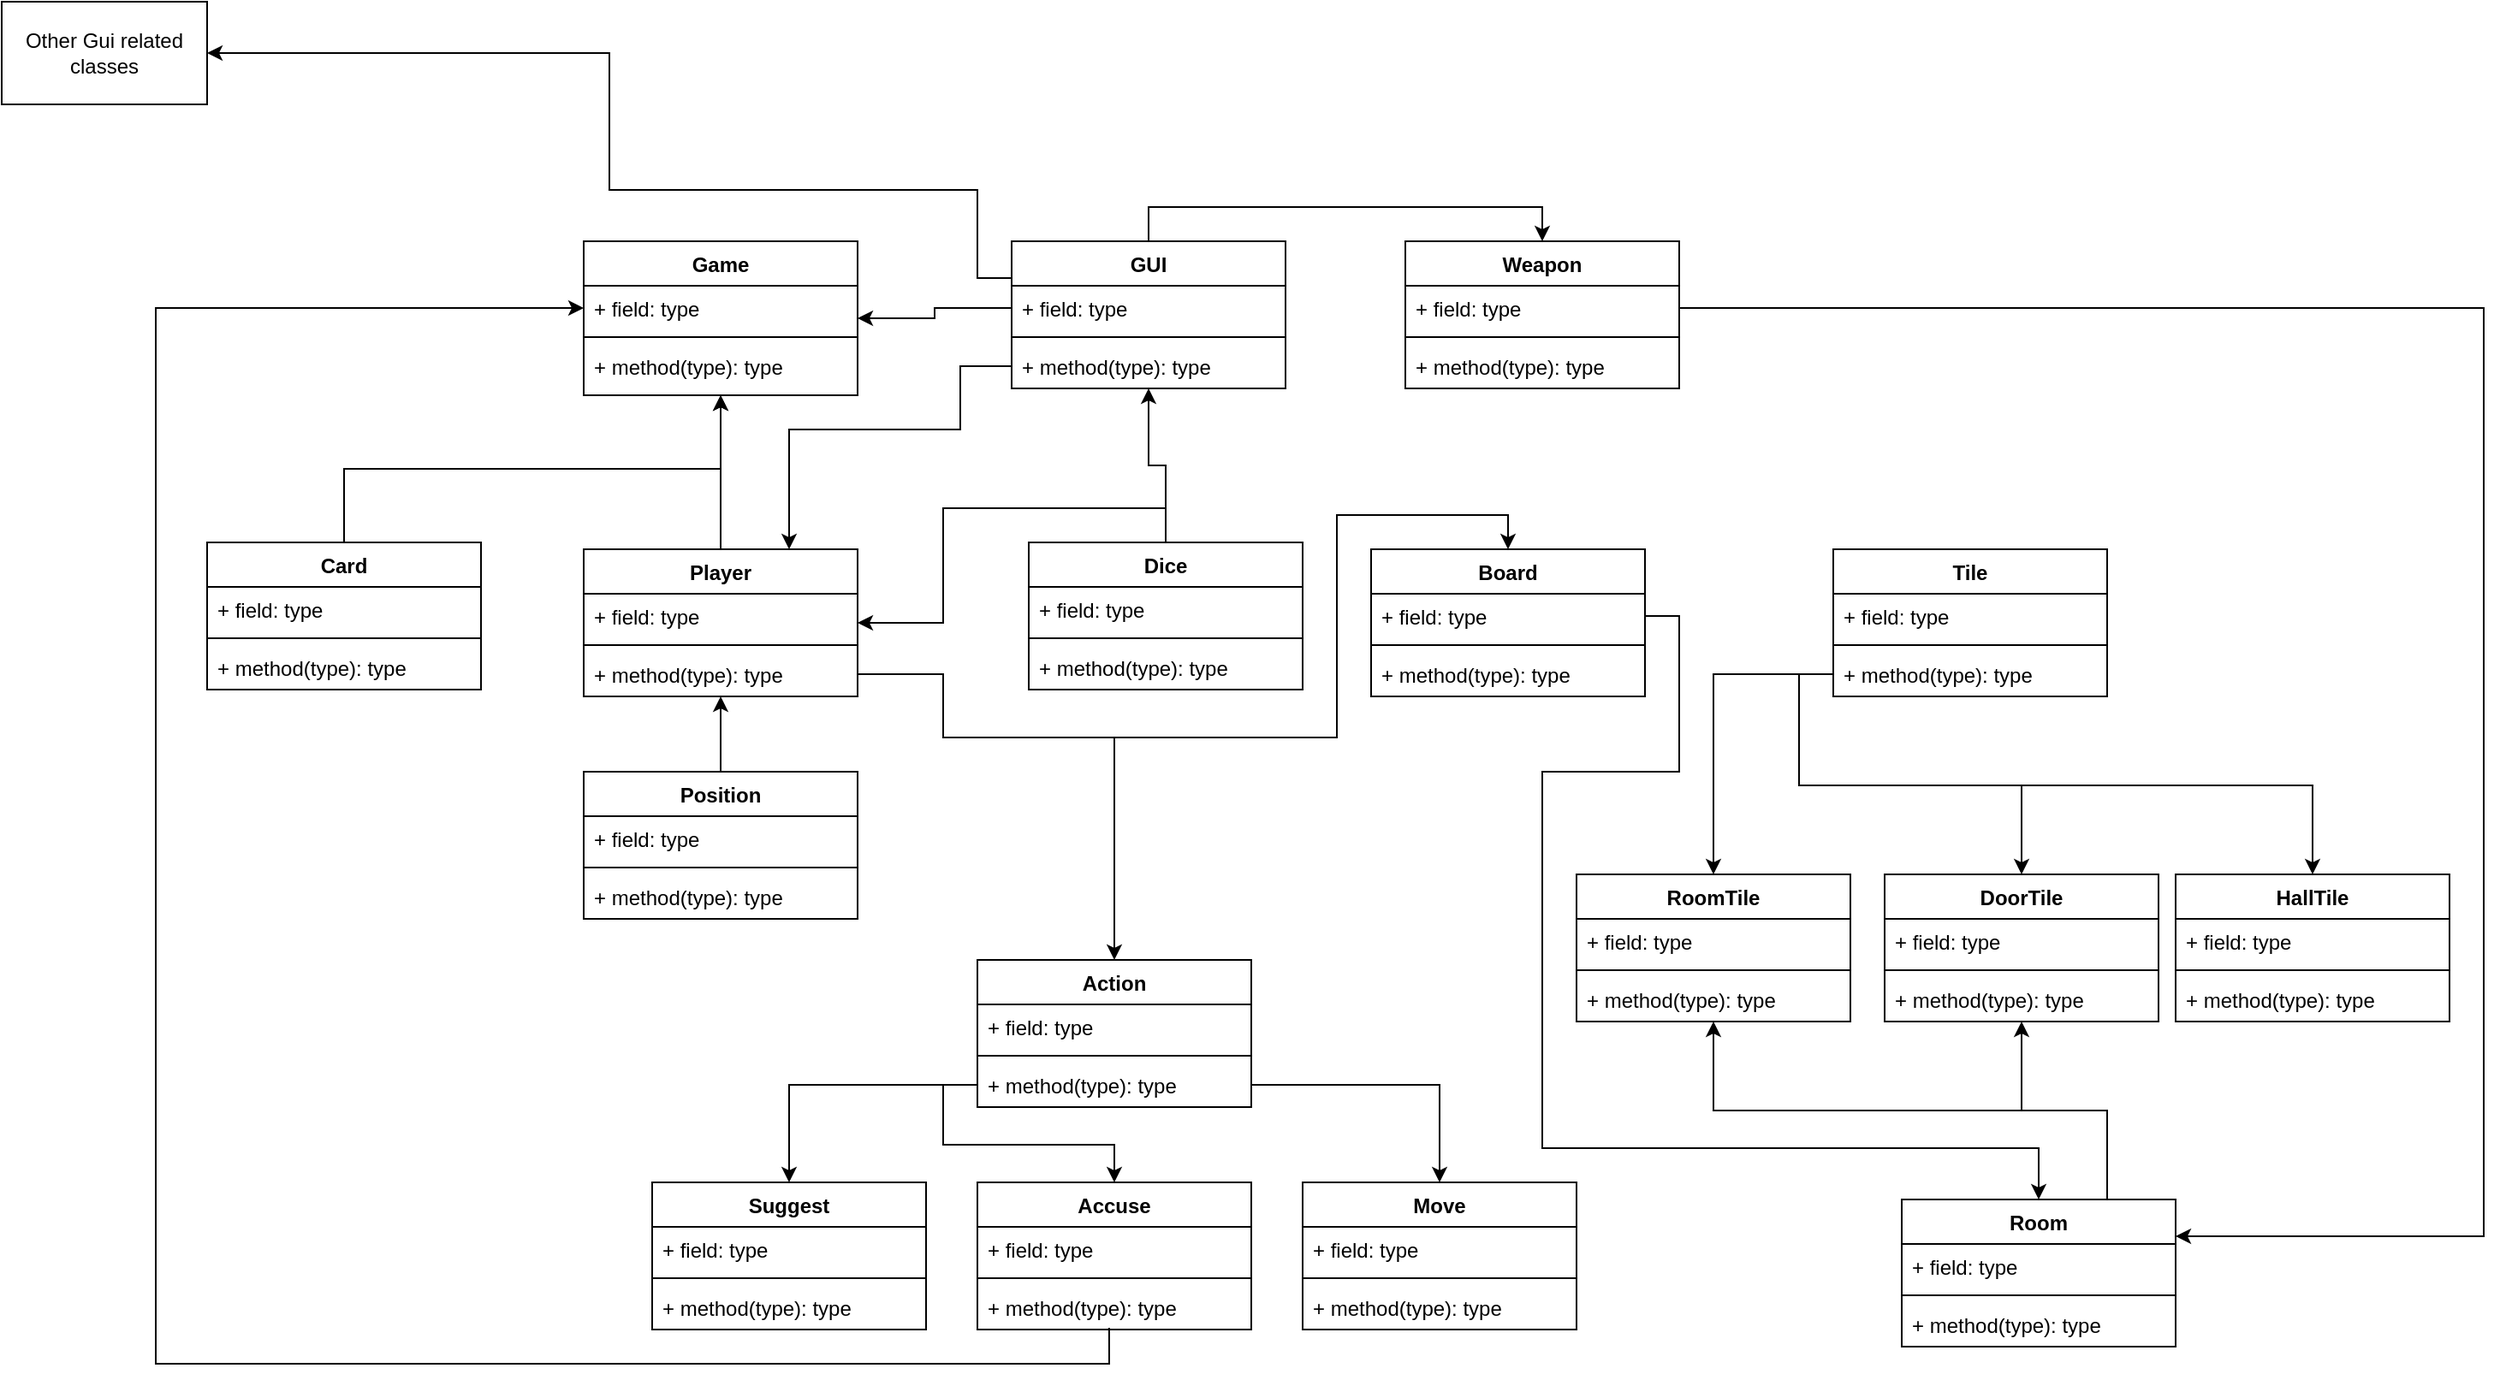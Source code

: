 <mxfile version="13.6.2" type="device"><diagram name="Page-1" id="e7e014a7-5840-1c2e-5031-d8a46d1fe8dd"><mxGraphModel dx="946" dy="680" grid="1" gridSize="10" guides="1" tooltips="1" connect="1" arrows="1" fold="1" page="1" pageScale="1" pageWidth="1169" pageHeight="826" background="#ffffff" math="0" shadow="0"><root><mxCell id="0"/><mxCell id="1" parent="0"/><mxCell id="VOn88LROCLX5OEkME-4G-1" value="Game&#10;" style="swimlane;fontStyle=1;align=center;verticalAlign=top;childLayout=stackLayout;horizontal=1;startSize=26;horizontalStack=0;resizeParent=1;resizeParentMax=0;resizeLast=0;collapsible=1;marginBottom=0;" vertex="1" parent="1"><mxGeometry x="520" y="400" width="160" height="90" as="geometry"/></mxCell><mxCell id="VOn88LROCLX5OEkME-4G-2" value="+ field: type" style="text;strokeColor=none;fillColor=none;align=left;verticalAlign=top;spacingLeft=4;spacingRight=4;overflow=hidden;rotatable=0;points=[[0,0.5],[1,0.5]];portConstraint=eastwest;" vertex="1" parent="VOn88LROCLX5OEkME-4G-1"><mxGeometry y="26" width="160" height="26" as="geometry"/></mxCell><mxCell id="VOn88LROCLX5OEkME-4G-3" value="" style="line;strokeWidth=1;fillColor=none;align=left;verticalAlign=middle;spacingTop=-1;spacingLeft=3;spacingRight=3;rotatable=0;labelPosition=right;points=[];portConstraint=eastwest;" vertex="1" parent="VOn88LROCLX5OEkME-4G-1"><mxGeometry y="52" width="160" height="8" as="geometry"/></mxCell><mxCell id="VOn88LROCLX5OEkME-4G-4" value="+ method(type): type" style="text;strokeColor=none;fillColor=none;align=left;verticalAlign=top;spacingLeft=4;spacingRight=4;overflow=hidden;rotatable=0;points=[[0,0.5],[1,0.5]];portConstraint=eastwest;" vertex="1" parent="VOn88LROCLX5OEkME-4G-1"><mxGeometry y="60" width="160" height="30" as="geometry"/></mxCell><mxCell id="VOn88LROCLX5OEkME-4G-10" style="edgeStyle=orthogonalEdgeStyle;rounded=0;orthogonalLoop=1;jettySize=auto;html=1;exitX=0.5;exitY=0;exitDx=0;exitDy=0;" edge="1" parent="1" source="VOn88LROCLX5OEkME-4G-5" target="VOn88LROCLX5OEkME-4G-1"><mxGeometry relative="1" as="geometry"/></mxCell><mxCell id="VOn88LROCLX5OEkME-4G-5" value="Player" style="swimlane;fontStyle=1;align=center;verticalAlign=top;childLayout=stackLayout;horizontal=1;startSize=26;horizontalStack=0;resizeParent=1;resizeParentMax=0;resizeLast=0;collapsible=1;marginBottom=0;" vertex="1" parent="1"><mxGeometry x="520" y="580" width="160" height="86" as="geometry"/></mxCell><mxCell id="VOn88LROCLX5OEkME-4G-6" value="+ field: type" style="text;strokeColor=none;fillColor=none;align=left;verticalAlign=top;spacingLeft=4;spacingRight=4;overflow=hidden;rotatable=0;points=[[0,0.5],[1,0.5]];portConstraint=eastwest;" vertex="1" parent="VOn88LROCLX5OEkME-4G-5"><mxGeometry y="26" width="160" height="26" as="geometry"/></mxCell><mxCell id="VOn88LROCLX5OEkME-4G-7" value="" style="line;strokeWidth=1;fillColor=none;align=left;verticalAlign=middle;spacingTop=-1;spacingLeft=3;spacingRight=3;rotatable=0;labelPosition=right;points=[];portConstraint=eastwest;" vertex="1" parent="VOn88LROCLX5OEkME-4G-5"><mxGeometry y="52" width="160" height="8" as="geometry"/></mxCell><mxCell id="VOn88LROCLX5OEkME-4G-8" value="+ method(type): type" style="text;strokeColor=none;fillColor=none;align=left;verticalAlign=top;spacingLeft=4;spacingRight=4;overflow=hidden;rotatable=0;points=[[0,0.5],[1,0.5]];portConstraint=eastwest;" vertex="1" parent="VOn88LROCLX5OEkME-4G-5"><mxGeometry y="60" width="160" height="26" as="geometry"/></mxCell><mxCell id="VOn88LROCLX5OEkME-4G-16" style="edgeStyle=orthogonalEdgeStyle;rounded=0;orthogonalLoop=1;jettySize=auto;html=1;exitX=0.5;exitY=0;exitDx=0;exitDy=0;" edge="1" parent="1" source="VOn88LROCLX5OEkME-4G-12" target="VOn88LROCLX5OEkME-4G-5"><mxGeometry relative="1" as="geometry"/></mxCell><mxCell id="VOn88LROCLX5OEkME-4G-12" value="Position" style="swimlane;fontStyle=1;align=center;verticalAlign=top;childLayout=stackLayout;horizontal=1;startSize=26;horizontalStack=0;resizeParent=1;resizeParentMax=0;resizeLast=0;collapsible=1;marginBottom=0;" vertex="1" parent="1"><mxGeometry x="520" y="710" width="160" height="86" as="geometry"/></mxCell><mxCell id="VOn88LROCLX5OEkME-4G-13" value="+ field: type" style="text;strokeColor=none;fillColor=none;align=left;verticalAlign=top;spacingLeft=4;spacingRight=4;overflow=hidden;rotatable=0;points=[[0,0.5],[1,0.5]];portConstraint=eastwest;" vertex="1" parent="VOn88LROCLX5OEkME-4G-12"><mxGeometry y="26" width="160" height="26" as="geometry"/></mxCell><mxCell id="VOn88LROCLX5OEkME-4G-14" value="" style="line;strokeWidth=1;fillColor=none;align=left;verticalAlign=middle;spacingTop=-1;spacingLeft=3;spacingRight=3;rotatable=0;labelPosition=right;points=[];portConstraint=eastwest;" vertex="1" parent="VOn88LROCLX5OEkME-4G-12"><mxGeometry y="52" width="160" height="8" as="geometry"/></mxCell><mxCell id="VOn88LROCLX5OEkME-4G-15" value="+ method(type): type" style="text;strokeColor=none;fillColor=none;align=left;verticalAlign=top;spacingLeft=4;spacingRight=4;overflow=hidden;rotatable=0;points=[[0,0.5],[1,0.5]];portConstraint=eastwest;" vertex="1" parent="VOn88LROCLX5OEkME-4G-12"><mxGeometry y="60" width="160" height="26" as="geometry"/></mxCell><mxCell id="VOn88LROCLX5OEkME-4G-21" style="edgeStyle=orthogonalEdgeStyle;rounded=0;orthogonalLoop=1;jettySize=auto;html=1;exitX=0.5;exitY=0;exitDx=0;exitDy=0;" edge="1" parent="1" source="VOn88LROCLX5OEkME-4G-17" target="VOn88LROCLX5OEkME-4G-1"><mxGeometry relative="1" as="geometry"/></mxCell><mxCell id="VOn88LROCLX5OEkME-4G-17" value="Card&#10;" style="swimlane;fontStyle=1;align=center;verticalAlign=top;childLayout=stackLayout;horizontal=1;startSize=26;horizontalStack=0;resizeParent=1;resizeParentMax=0;resizeLast=0;collapsible=1;marginBottom=0;" vertex="1" parent="1"><mxGeometry x="300" y="576" width="160" height="86" as="geometry"/></mxCell><mxCell id="VOn88LROCLX5OEkME-4G-18" value="+ field: type" style="text;strokeColor=none;fillColor=none;align=left;verticalAlign=top;spacingLeft=4;spacingRight=4;overflow=hidden;rotatable=0;points=[[0,0.5],[1,0.5]];portConstraint=eastwest;" vertex="1" parent="VOn88LROCLX5OEkME-4G-17"><mxGeometry y="26" width="160" height="26" as="geometry"/></mxCell><mxCell id="VOn88LROCLX5OEkME-4G-19" value="" style="line;strokeWidth=1;fillColor=none;align=left;verticalAlign=middle;spacingTop=-1;spacingLeft=3;spacingRight=3;rotatable=0;labelPosition=right;points=[];portConstraint=eastwest;" vertex="1" parent="VOn88LROCLX5OEkME-4G-17"><mxGeometry y="52" width="160" height="8" as="geometry"/></mxCell><mxCell id="VOn88LROCLX5OEkME-4G-20" value="+ method(type): type" style="text;strokeColor=none;fillColor=none;align=left;verticalAlign=top;spacingLeft=4;spacingRight=4;overflow=hidden;rotatable=0;points=[[0,0.5],[1,0.5]];portConstraint=eastwest;" vertex="1" parent="VOn88LROCLX5OEkME-4G-17"><mxGeometry y="60" width="160" height="26" as="geometry"/></mxCell><mxCell id="VOn88LROCLX5OEkME-4G-38" style="edgeStyle=orthogonalEdgeStyle;rounded=0;orthogonalLoop=1;jettySize=auto;html=1;exitX=0.5;exitY=0;exitDx=0;exitDy=0;entryX=0.5;entryY=0;entryDx=0;entryDy=0;" edge="1" parent="1" source="VOn88LROCLX5OEkME-4G-22" target="VOn88LROCLX5OEkME-4G-34"><mxGeometry relative="1" as="geometry"/></mxCell><mxCell id="VOn88LROCLX5OEkME-4G-120" style="edgeStyle=orthogonalEdgeStyle;rounded=0;orthogonalLoop=1;jettySize=auto;html=1;exitX=0;exitY=0.25;exitDx=0;exitDy=0;entryX=1;entryY=0.5;entryDx=0;entryDy=0;" edge="1" parent="1" source="VOn88LROCLX5OEkME-4G-22" target="VOn88LROCLX5OEkME-4G-119"><mxGeometry relative="1" as="geometry"><Array as="points"><mxPoint x="750" y="422"/><mxPoint x="750" y="370"/><mxPoint x="535" y="370"/><mxPoint x="535" y="290"/></Array></mxGeometry></mxCell><mxCell id="VOn88LROCLX5OEkME-4G-22" value="GUI" style="swimlane;fontStyle=1;align=center;verticalAlign=top;childLayout=stackLayout;horizontal=1;startSize=26;horizontalStack=0;resizeParent=1;resizeParentMax=0;resizeLast=0;collapsible=1;marginBottom=0;" vertex="1" parent="1"><mxGeometry x="770" y="400" width="160" height="86" as="geometry"/></mxCell><mxCell id="VOn88LROCLX5OEkME-4G-23" value="+ field: type" style="text;strokeColor=none;fillColor=none;align=left;verticalAlign=top;spacingLeft=4;spacingRight=4;overflow=hidden;rotatable=0;points=[[0,0.5],[1,0.5]];portConstraint=eastwest;" vertex="1" parent="VOn88LROCLX5OEkME-4G-22"><mxGeometry y="26" width="160" height="26" as="geometry"/></mxCell><mxCell id="VOn88LROCLX5OEkME-4G-24" value="" style="line;strokeWidth=1;fillColor=none;align=left;verticalAlign=middle;spacingTop=-1;spacingLeft=3;spacingRight=3;rotatable=0;labelPosition=right;points=[];portConstraint=eastwest;" vertex="1" parent="VOn88LROCLX5OEkME-4G-22"><mxGeometry y="52" width="160" height="8" as="geometry"/></mxCell><mxCell id="VOn88LROCLX5OEkME-4G-25" value="+ method(type): type" style="text;strokeColor=none;fillColor=none;align=left;verticalAlign=top;spacingLeft=4;spacingRight=4;overflow=hidden;rotatable=0;points=[[0,0.5],[1,0.5]];portConstraint=eastwest;" vertex="1" parent="VOn88LROCLX5OEkME-4G-22"><mxGeometry y="60" width="160" height="26" as="geometry"/></mxCell><mxCell id="VOn88LROCLX5OEkME-4G-26" style="edgeStyle=orthogonalEdgeStyle;rounded=0;orthogonalLoop=1;jettySize=auto;html=1;exitX=0;exitY=0.5;exitDx=0;exitDy=0;" edge="1" parent="1" source="VOn88LROCLX5OEkME-4G-23" target="VOn88LROCLX5OEkME-4G-1"><mxGeometry relative="1" as="geometry"/></mxCell><mxCell id="VOn88LROCLX5OEkME-4G-31" style="edgeStyle=orthogonalEdgeStyle;rounded=0;orthogonalLoop=1;jettySize=auto;html=1;exitX=0.5;exitY=0;exitDx=0;exitDy=0;" edge="1" parent="1" source="VOn88LROCLX5OEkME-4G-27" target="VOn88LROCLX5OEkME-4G-22"><mxGeometry relative="1" as="geometry"/></mxCell><mxCell id="VOn88LROCLX5OEkME-4G-32" style="edgeStyle=orthogonalEdgeStyle;rounded=0;orthogonalLoop=1;jettySize=auto;html=1;exitX=0.5;exitY=0;exitDx=0;exitDy=0;" edge="1" parent="1" source="VOn88LROCLX5OEkME-4G-27" target="VOn88LROCLX5OEkME-4G-5"><mxGeometry relative="1" as="geometry"/></mxCell><mxCell id="VOn88LROCLX5OEkME-4G-27" value="Dice" style="swimlane;fontStyle=1;align=center;verticalAlign=top;childLayout=stackLayout;horizontal=1;startSize=26;horizontalStack=0;resizeParent=1;resizeParentMax=0;resizeLast=0;collapsible=1;marginBottom=0;" vertex="1" parent="1"><mxGeometry x="780" y="576" width="160" height="86" as="geometry"/></mxCell><mxCell id="VOn88LROCLX5OEkME-4G-28" value="+ field: type" style="text;strokeColor=none;fillColor=none;align=left;verticalAlign=top;spacingLeft=4;spacingRight=4;overflow=hidden;rotatable=0;points=[[0,0.5],[1,0.5]];portConstraint=eastwest;" vertex="1" parent="VOn88LROCLX5OEkME-4G-27"><mxGeometry y="26" width="160" height="26" as="geometry"/></mxCell><mxCell id="VOn88LROCLX5OEkME-4G-29" value="" style="line;strokeWidth=1;fillColor=none;align=left;verticalAlign=middle;spacingTop=-1;spacingLeft=3;spacingRight=3;rotatable=0;labelPosition=right;points=[];portConstraint=eastwest;" vertex="1" parent="VOn88LROCLX5OEkME-4G-27"><mxGeometry y="52" width="160" height="8" as="geometry"/></mxCell><mxCell id="VOn88LROCLX5OEkME-4G-30" value="+ method(type): type" style="text;strokeColor=none;fillColor=none;align=left;verticalAlign=top;spacingLeft=4;spacingRight=4;overflow=hidden;rotatable=0;points=[[0,0.5],[1,0.5]];portConstraint=eastwest;" vertex="1" parent="VOn88LROCLX5OEkME-4G-27"><mxGeometry y="60" width="160" height="26" as="geometry"/></mxCell><mxCell id="VOn88LROCLX5OEkME-4G-33" style="edgeStyle=orthogonalEdgeStyle;rounded=0;orthogonalLoop=1;jettySize=auto;html=1;exitX=0;exitY=0.5;exitDx=0;exitDy=0;entryX=0.75;entryY=0;entryDx=0;entryDy=0;" edge="1" parent="1" source="VOn88LROCLX5OEkME-4G-25" target="VOn88LROCLX5OEkME-4G-5"><mxGeometry relative="1" as="geometry"><Array as="points"><mxPoint x="740" y="473"/><mxPoint x="740" y="510"/><mxPoint x="640" y="510"/></Array></mxGeometry></mxCell><mxCell id="VOn88LROCLX5OEkME-4G-34" value="Weapon" style="swimlane;fontStyle=1;align=center;verticalAlign=top;childLayout=stackLayout;horizontal=1;startSize=26;horizontalStack=0;resizeParent=1;resizeParentMax=0;resizeLast=0;collapsible=1;marginBottom=0;" vertex="1" parent="1"><mxGeometry x="1000" y="400" width="160" height="86" as="geometry"/></mxCell><mxCell id="VOn88LROCLX5OEkME-4G-35" value="+ field: type" style="text;strokeColor=none;fillColor=none;align=left;verticalAlign=top;spacingLeft=4;spacingRight=4;overflow=hidden;rotatable=0;points=[[0,0.5],[1,0.5]];portConstraint=eastwest;" vertex="1" parent="VOn88LROCLX5OEkME-4G-34"><mxGeometry y="26" width="160" height="26" as="geometry"/></mxCell><mxCell id="VOn88LROCLX5OEkME-4G-36" value="" style="line;strokeWidth=1;fillColor=none;align=left;verticalAlign=middle;spacingTop=-1;spacingLeft=3;spacingRight=3;rotatable=0;labelPosition=right;points=[];portConstraint=eastwest;" vertex="1" parent="VOn88LROCLX5OEkME-4G-34"><mxGeometry y="52" width="160" height="8" as="geometry"/></mxCell><mxCell id="VOn88LROCLX5OEkME-4G-37" value="+ method(type): type" style="text;strokeColor=none;fillColor=none;align=left;verticalAlign=top;spacingLeft=4;spacingRight=4;overflow=hidden;rotatable=0;points=[[0,0.5],[1,0.5]];portConstraint=eastwest;" vertex="1" parent="VOn88LROCLX5OEkME-4G-34"><mxGeometry y="60" width="160" height="26" as="geometry"/></mxCell><mxCell id="VOn88LROCLX5OEkME-4G-39" value="Board" style="swimlane;fontStyle=1;align=center;verticalAlign=top;childLayout=stackLayout;horizontal=1;startSize=26;horizontalStack=0;resizeParent=1;resizeParentMax=0;resizeLast=0;collapsible=1;marginBottom=0;" vertex="1" parent="1"><mxGeometry x="980" y="580" width="160" height="86" as="geometry"/></mxCell><mxCell id="VOn88LROCLX5OEkME-4G-40" value="+ field: type" style="text;strokeColor=none;fillColor=none;align=left;verticalAlign=top;spacingLeft=4;spacingRight=4;overflow=hidden;rotatable=0;points=[[0,0.5],[1,0.5]];portConstraint=eastwest;" vertex="1" parent="VOn88LROCLX5OEkME-4G-39"><mxGeometry y="26" width="160" height="26" as="geometry"/></mxCell><mxCell id="VOn88LROCLX5OEkME-4G-41" value="" style="line;strokeWidth=1;fillColor=none;align=left;verticalAlign=middle;spacingTop=-1;spacingLeft=3;spacingRight=3;rotatable=0;labelPosition=right;points=[];portConstraint=eastwest;" vertex="1" parent="VOn88LROCLX5OEkME-4G-39"><mxGeometry y="52" width="160" height="8" as="geometry"/></mxCell><mxCell id="VOn88LROCLX5OEkME-4G-42" value="+ method(type): type" style="text;strokeColor=none;fillColor=none;align=left;verticalAlign=top;spacingLeft=4;spacingRight=4;overflow=hidden;rotatable=0;points=[[0,0.5],[1,0.5]];portConstraint=eastwest;" vertex="1" parent="VOn88LROCLX5OEkME-4G-39"><mxGeometry y="60" width="160" height="26" as="geometry"/></mxCell><mxCell id="VOn88LROCLX5OEkME-4G-43" style="edgeStyle=orthogonalEdgeStyle;rounded=0;orthogonalLoop=1;jettySize=auto;html=1;exitX=1;exitY=0.5;exitDx=0;exitDy=0;entryX=0.5;entryY=0;entryDx=0;entryDy=0;" edge="1" parent="1" source="VOn88LROCLX5OEkME-4G-8" target="VOn88LROCLX5OEkME-4G-39"><mxGeometry relative="1" as="geometry"><Array as="points"><mxPoint x="730" y="653"/><mxPoint x="730" y="690"/><mxPoint x="960" y="690"/><mxPoint x="960" y="560"/><mxPoint x="1060" y="560"/></Array></mxGeometry></mxCell><mxCell id="VOn88LROCLX5OEkME-4G-44" value="Tile&#10;" style="swimlane;fontStyle=1;align=center;verticalAlign=top;childLayout=stackLayout;horizontal=1;startSize=26;horizontalStack=0;resizeParent=1;resizeParentMax=0;resizeLast=0;collapsible=1;marginBottom=0;" vertex="1" parent="1"><mxGeometry x="1250" y="580" width="160" height="86" as="geometry"/></mxCell><mxCell id="VOn88LROCLX5OEkME-4G-45" value="+ field: type" style="text;strokeColor=none;fillColor=none;align=left;verticalAlign=top;spacingLeft=4;spacingRight=4;overflow=hidden;rotatable=0;points=[[0,0.5],[1,0.5]];portConstraint=eastwest;" vertex="1" parent="VOn88LROCLX5OEkME-4G-44"><mxGeometry y="26" width="160" height="26" as="geometry"/></mxCell><mxCell id="VOn88LROCLX5OEkME-4G-46" value="" style="line;strokeWidth=1;fillColor=none;align=left;verticalAlign=middle;spacingTop=-1;spacingLeft=3;spacingRight=3;rotatable=0;labelPosition=right;points=[];portConstraint=eastwest;" vertex="1" parent="VOn88LROCLX5OEkME-4G-44"><mxGeometry y="52" width="160" height="8" as="geometry"/></mxCell><mxCell id="VOn88LROCLX5OEkME-4G-47" value="+ method(type): type" style="text;strokeColor=none;fillColor=none;align=left;verticalAlign=top;spacingLeft=4;spacingRight=4;overflow=hidden;rotatable=0;points=[[0,0.5],[1,0.5]];portConstraint=eastwest;" vertex="1" parent="VOn88LROCLX5OEkME-4G-44"><mxGeometry y="60" width="160" height="26" as="geometry"/></mxCell><mxCell id="VOn88LROCLX5OEkME-4G-49" value="RoomTile" style="swimlane;fontStyle=1;align=center;verticalAlign=top;childLayout=stackLayout;horizontal=1;startSize=26;horizontalStack=0;resizeParent=1;resizeParentMax=0;resizeLast=0;collapsible=1;marginBottom=0;" vertex="1" parent="1"><mxGeometry x="1100" y="770" width="160" height="86" as="geometry"/></mxCell><mxCell id="VOn88LROCLX5OEkME-4G-50" value="+ field: type" style="text;strokeColor=none;fillColor=none;align=left;verticalAlign=top;spacingLeft=4;spacingRight=4;overflow=hidden;rotatable=0;points=[[0,0.5],[1,0.5]];portConstraint=eastwest;" vertex="1" parent="VOn88LROCLX5OEkME-4G-49"><mxGeometry y="26" width="160" height="26" as="geometry"/></mxCell><mxCell id="VOn88LROCLX5OEkME-4G-51" value="" style="line;strokeWidth=1;fillColor=none;align=left;verticalAlign=middle;spacingTop=-1;spacingLeft=3;spacingRight=3;rotatable=0;labelPosition=right;points=[];portConstraint=eastwest;" vertex="1" parent="VOn88LROCLX5OEkME-4G-49"><mxGeometry y="52" width="160" height="8" as="geometry"/></mxCell><mxCell id="VOn88LROCLX5OEkME-4G-52" value="+ method(type): type" style="text;strokeColor=none;fillColor=none;align=left;verticalAlign=top;spacingLeft=4;spacingRight=4;overflow=hidden;rotatable=0;points=[[0,0.5],[1,0.5]];portConstraint=eastwest;" vertex="1" parent="VOn88LROCLX5OEkME-4G-49"><mxGeometry y="60" width="160" height="26" as="geometry"/></mxCell><mxCell id="VOn88LROCLX5OEkME-4G-69" value="DoorTile" style="swimlane;fontStyle=1;align=center;verticalAlign=top;childLayout=stackLayout;horizontal=1;startSize=26;horizontalStack=0;resizeParent=1;resizeParentMax=0;resizeLast=0;collapsible=1;marginBottom=0;" vertex="1" parent="1"><mxGeometry x="1280" y="770" width="160" height="86" as="geometry"/></mxCell><mxCell id="VOn88LROCLX5OEkME-4G-70" value="+ field: type" style="text;strokeColor=none;fillColor=none;align=left;verticalAlign=top;spacingLeft=4;spacingRight=4;overflow=hidden;rotatable=0;points=[[0,0.5],[1,0.5]];portConstraint=eastwest;" vertex="1" parent="VOn88LROCLX5OEkME-4G-69"><mxGeometry y="26" width="160" height="26" as="geometry"/></mxCell><mxCell id="VOn88LROCLX5OEkME-4G-71" value="" style="line;strokeWidth=1;fillColor=none;align=left;verticalAlign=middle;spacingTop=-1;spacingLeft=3;spacingRight=3;rotatable=0;labelPosition=right;points=[];portConstraint=eastwest;" vertex="1" parent="VOn88LROCLX5OEkME-4G-69"><mxGeometry y="52" width="160" height="8" as="geometry"/></mxCell><mxCell id="VOn88LROCLX5OEkME-4G-72" value="+ method(type): type" style="text;strokeColor=none;fillColor=none;align=left;verticalAlign=top;spacingLeft=4;spacingRight=4;overflow=hidden;rotatable=0;points=[[0,0.5],[1,0.5]];portConstraint=eastwest;" vertex="1" parent="VOn88LROCLX5OEkME-4G-69"><mxGeometry y="60" width="160" height="26" as="geometry"/></mxCell><mxCell id="VOn88LROCLX5OEkME-4G-73" value="HallTile" style="swimlane;fontStyle=1;align=center;verticalAlign=top;childLayout=stackLayout;horizontal=1;startSize=26;horizontalStack=0;resizeParent=1;resizeParentMax=0;resizeLast=0;collapsible=1;marginBottom=0;" vertex="1" parent="1"><mxGeometry x="1450" y="770" width="160" height="86" as="geometry"/></mxCell><mxCell id="VOn88LROCLX5OEkME-4G-74" value="+ field: type" style="text;strokeColor=none;fillColor=none;align=left;verticalAlign=top;spacingLeft=4;spacingRight=4;overflow=hidden;rotatable=0;points=[[0,0.5],[1,0.5]];portConstraint=eastwest;" vertex="1" parent="VOn88LROCLX5OEkME-4G-73"><mxGeometry y="26" width="160" height="26" as="geometry"/></mxCell><mxCell id="VOn88LROCLX5OEkME-4G-75" value="" style="line;strokeWidth=1;fillColor=none;align=left;verticalAlign=middle;spacingTop=-1;spacingLeft=3;spacingRight=3;rotatable=0;labelPosition=right;points=[];portConstraint=eastwest;" vertex="1" parent="VOn88LROCLX5OEkME-4G-73"><mxGeometry y="52" width="160" height="8" as="geometry"/></mxCell><mxCell id="VOn88LROCLX5OEkME-4G-76" value="+ method(type): type" style="text;strokeColor=none;fillColor=none;align=left;verticalAlign=top;spacingLeft=4;spacingRight=4;overflow=hidden;rotatable=0;points=[[0,0.5],[1,0.5]];portConstraint=eastwest;" vertex="1" parent="VOn88LROCLX5OEkME-4G-73"><mxGeometry y="60" width="160" height="26" as="geometry"/></mxCell><mxCell id="VOn88LROCLX5OEkME-4G-81" style="edgeStyle=orthogonalEdgeStyle;rounded=0;orthogonalLoop=1;jettySize=auto;html=1;exitX=1;exitY=0.5;exitDx=0;exitDy=0;entryX=0.5;entryY=0;entryDx=0;entryDy=0;" edge="1" parent="1" source="VOn88LROCLX5OEkME-4G-40" target="VOn88LROCLX5OEkME-4G-77"><mxGeometry relative="1" as="geometry"><Array as="points"><mxPoint x="1160" y="619"/><mxPoint x="1160" y="710"/><mxPoint x="1080" y="710"/><mxPoint x="1080" y="930"/><mxPoint x="1370" y="930"/></Array></mxGeometry></mxCell><mxCell id="VOn88LROCLX5OEkME-4G-82" style="edgeStyle=orthogonalEdgeStyle;rounded=0;orthogonalLoop=1;jettySize=auto;html=1;exitX=0.75;exitY=0;exitDx=0;exitDy=0;" edge="1" parent="1" source="VOn88LROCLX5OEkME-4G-77" target="VOn88LROCLX5OEkME-4G-49"><mxGeometry relative="1" as="geometry"/></mxCell><mxCell id="VOn88LROCLX5OEkME-4G-83" style="edgeStyle=orthogonalEdgeStyle;rounded=0;orthogonalLoop=1;jettySize=auto;html=1;exitX=0.75;exitY=0;exitDx=0;exitDy=0;" edge="1" parent="1" source="VOn88LROCLX5OEkME-4G-77" target="VOn88LROCLX5OEkME-4G-69"><mxGeometry relative="1" as="geometry"/></mxCell><mxCell id="VOn88LROCLX5OEkME-4G-77" value="Room" style="swimlane;fontStyle=1;align=center;verticalAlign=top;childLayout=stackLayout;horizontal=1;startSize=26;horizontalStack=0;resizeParent=1;resizeParentMax=0;resizeLast=0;collapsible=1;marginBottom=0;" vertex="1" parent="1"><mxGeometry x="1290" y="960" width="160" height="86" as="geometry"/></mxCell><mxCell id="VOn88LROCLX5OEkME-4G-78" value="+ field: type" style="text;strokeColor=none;fillColor=none;align=left;verticalAlign=top;spacingLeft=4;spacingRight=4;overflow=hidden;rotatable=0;points=[[0,0.5],[1,0.5]];portConstraint=eastwest;" vertex="1" parent="VOn88LROCLX5OEkME-4G-77"><mxGeometry y="26" width="160" height="26" as="geometry"/></mxCell><mxCell id="VOn88LROCLX5OEkME-4G-79" value="" style="line;strokeWidth=1;fillColor=none;align=left;verticalAlign=middle;spacingTop=-1;spacingLeft=3;spacingRight=3;rotatable=0;labelPosition=right;points=[];portConstraint=eastwest;" vertex="1" parent="VOn88LROCLX5OEkME-4G-77"><mxGeometry y="52" width="160" height="8" as="geometry"/></mxCell><mxCell id="VOn88LROCLX5OEkME-4G-80" value="+ method(type): type" style="text;strokeColor=none;fillColor=none;align=left;verticalAlign=top;spacingLeft=4;spacingRight=4;overflow=hidden;rotatable=0;points=[[0,0.5],[1,0.5]];portConstraint=eastwest;" vertex="1" parent="VOn88LROCLX5OEkME-4G-77"><mxGeometry y="60" width="160" height="26" as="geometry"/></mxCell><mxCell id="VOn88LROCLX5OEkME-4G-84" style="edgeStyle=orthogonalEdgeStyle;rounded=0;orthogonalLoop=1;jettySize=auto;html=1;exitX=0;exitY=0.5;exitDx=0;exitDy=0;" edge="1" parent="1" source="VOn88LROCLX5OEkME-4G-47" target="VOn88LROCLX5OEkME-4G-49"><mxGeometry relative="1" as="geometry"/></mxCell><mxCell id="VOn88LROCLX5OEkME-4G-85" style="edgeStyle=orthogonalEdgeStyle;rounded=0;orthogonalLoop=1;jettySize=auto;html=1;exitX=0;exitY=0.5;exitDx=0;exitDy=0;" edge="1" parent="1" source="VOn88LROCLX5OEkME-4G-47" target="VOn88LROCLX5OEkME-4G-69"><mxGeometry relative="1" as="geometry"/></mxCell><mxCell id="VOn88LROCLX5OEkME-4G-86" style="edgeStyle=orthogonalEdgeStyle;rounded=0;orthogonalLoop=1;jettySize=auto;html=1;exitX=0;exitY=0.5;exitDx=0;exitDy=0;" edge="1" parent="1" source="VOn88LROCLX5OEkME-4G-47" target="VOn88LROCLX5OEkME-4G-73"><mxGeometry relative="1" as="geometry"/></mxCell><mxCell id="VOn88LROCLX5OEkME-4G-87" style="edgeStyle=orthogonalEdgeStyle;rounded=0;orthogonalLoop=1;jettySize=auto;html=1;exitX=1;exitY=0.5;exitDx=0;exitDy=0;entryX=1;entryY=0.25;entryDx=0;entryDy=0;" edge="1" parent="1" source="VOn88LROCLX5OEkME-4G-35" target="VOn88LROCLX5OEkME-4G-77"><mxGeometry relative="1" as="geometry"><Array as="points"><mxPoint x="1630" y="439"/><mxPoint x="1630" y="982"/></Array></mxGeometry></mxCell><mxCell id="VOn88LROCLX5OEkME-4G-88" value="Action" style="swimlane;fontStyle=1;align=center;verticalAlign=top;childLayout=stackLayout;horizontal=1;startSize=26;horizontalStack=0;resizeParent=1;resizeParentMax=0;resizeLast=0;collapsible=1;marginBottom=0;" vertex="1" parent="1"><mxGeometry x="750" y="820" width="160" height="86" as="geometry"/></mxCell><mxCell id="VOn88LROCLX5OEkME-4G-89" value="+ field: type" style="text;strokeColor=none;fillColor=none;align=left;verticalAlign=top;spacingLeft=4;spacingRight=4;overflow=hidden;rotatable=0;points=[[0,0.5],[1,0.5]];portConstraint=eastwest;" vertex="1" parent="VOn88LROCLX5OEkME-4G-88"><mxGeometry y="26" width="160" height="26" as="geometry"/></mxCell><mxCell id="VOn88LROCLX5OEkME-4G-90" value="" style="line;strokeWidth=1;fillColor=none;align=left;verticalAlign=middle;spacingTop=-1;spacingLeft=3;spacingRight=3;rotatable=0;labelPosition=right;points=[];portConstraint=eastwest;" vertex="1" parent="VOn88LROCLX5OEkME-4G-88"><mxGeometry y="52" width="160" height="8" as="geometry"/></mxCell><mxCell id="VOn88LROCLX5OEkME-4G-91" value="+ method(type): type" style="text;strokeColor=none;fillColor=none;align=left;verticalAlign=top;spacingLeft=4;spacingRight=4;overflow=hidden;rotatable=0;points=[[0,0.5],[1,0.5]];portConstraint=eastwest;" vertex="1" parent="VOn88LROCLX5OEkME-4G-88"><mxGeometry y="60" width="160" height="26" as="geometry"/></mxCell><mxCell id="VOn88LROCLX5OEkME-4G-100" value="Suggest" style="swimlane;fontStyle=1;align=center;verticalAlign=top;childLayout=stackLayout;horizontal=1;startSize=26;horizontalStack=0;resizeParent=1;resizeParentMax=0;resizeLast=0;collapsible=1;marginBottom=0;" vertex="1" parent="1"><mxGeometry x="560" y="950" width="160" height="86" as="geometry"/></mxCell><mxCell id="VOn88LROCLX5OEkME-4G-101" value="+ field: type" style="text;strokeColor=none;fillColor=none;align=left;verticalAlign=top;spacingLeft=4;spacingRight=4;overflow=hidden;rotatable=0;points=[[0,0.5],[1,0.5]];portConstraint=eastwest;" vertex="1" parent="VOn88LROCLX5OEkME-4G-100"><mxGeometry y="26" width="160" height="26" as="geometry"/></mxCell><mxCell id="VOn88LROCLX5OEkME-4G-102" value="" style="line;strokeWidth=1;fillColor=none;align=left;verticalAlign=middle;spacingTop=-1;spacingLeft=3;spacingRight=3;rotatable=0;labelPosition=right;points=[];portConstraint=eastwest;" vertex="1" parent="VOn88LROCLX5OEkME-4G-100"><mxGeometry y="52" width="160" height="8" as="geometry"/></mxCell><mxCell id="VOn88LROCLX5OEkME-4G-103" value="+ method(type): type" style="text;strokeColor=none;fillColor=none;align=left;verticalAlign=top;spacingLeft=4;spacingRight=4;overflow=hidden;rotatable=0;points=[[0,0.5],[1,0.5]];portConstraint=eastwest;" vertex="1" parent="VOn88LROCLX5OEkME-4G-100"><mxGeometry y="60" width="160" height="26" as="geometry"/></mxCell><mxCell id="VOn88LROCLX5OEkME-4G-104" value="Accuse" style="swimlane;fontStyle=1;align=center;verticalAlign=top;childLayout=stackLayout;horizontal=1;startSize=26;horizontalStack=0;resizeParent=1;resizeParentMax=0;resizeLast=0;collapsible=1;marginBottom=0;" vertex="1" parent="1"><mxGeometry x="750" y="950" width="160" height="86" as="geometry"/></mxCell><mxCell id="VOn88LROCLX5OEkME-4G-105" value="+ field: type" style="text;strokeColor=none;fillColor=none;align=left;verticalAlign=top;spacingLeft=4;spacingRight=4;overflow=hidden;rotatable=0;points=[[0,0.5],[1,0.5]];portConstraint=eastwest;" vertex="1" parent="VOn88LROCLX5OEkME-4G-104"><mxGeometry y="26" width="160" height="26" as="geometry"/></mxCell><mxCell id="VOn88LROCLX5OEkME-4G-106" value="" style="line;strokeWidth=1;fillColor=none;align=left;verticalAlign=middle;spacingTop=-1;spacingLeft=3;spacingRight=3;rotatable=0;labelPosition=right;points=[];portConstraint=eastwest;" vertex="1" parent="VOn88LROCLX5OEkME-4G-104"><mxGeometry y="52" width="160" height="8" as="geometry"/></mxCell><mxCell id="VOn88LROCLX5OEkME-4G-107" value="+ method(type): type" style="text;strokeColor=none;fillColor=none;align=left;verticalAlign=top;spacingLeft=4;spacingRight=4;overflow=hidden;rotatable=0;points=[[0,0.5],[1,0.5]];portConstraint=eastwest;" vertex="1" parent="VOn88LROCLX5OEkME-4G-104"><mxGeometry y="60" width="160" height="26" as="geometry"/></mxCell><mxCell id="VOn88LROCLX5OEkME-4G-108" value="Move" style="swimlane;fontStyle=1;align=center;verticalAlign=top;childLayout=stackLayout;horizontal=1;startSize=26;horizontalStack=0;resizeParent=1;resizeParentMax=0;resizeLast=0;collapsible=1;marginBottom=0;" vertex="1" parent="1"><mxGeometry x="940" y="950" width="160" height="86" as="geometry"/></mxCell><mxCell id="VOn88LROCLX5OEkME-4G-109" value="+ field: type" style="text;strokeColor=none;fillColor=none;align=left;verticalAlign=top;spacingLeft=4;spacingRight=4;overflow=hidden;rotatable=0;points=[[0,0.5],[1,0.5]];portConstraint=eastwest;" vertex="1" parent="VOn88LROCLX5OEkME-4G-108"><mxGeometry y="26" width="160" height="26" as="geometry"/></mxCell><mxCell id="VOn88LROCLX5OEkME-4G-110" value="" style="line;strokeWidth=1;fillColor=none;align=left;verticalAlign=middle;spacingTop=-1;spacingLeft=3;spacingRight=3;rotatable=0;labelPosition=right;points=[];portConstraint=eastwest;" vertex="1" parent="VOn88LROCLX5OEkME-4G-108"><mxGeometry y="52" width="160" height="8" as="geometry"/></mxCell><mxCell id="VOn88LROCLX5OEkME-4G-111" value="+ method(type): type" style="text;strokeColor=none;fillColor=none;align=left;verticalAlign=top;spacingLeft=4;spacingRight=4;overflow=hidden;rotatable=0;points=[[0,0.5],[1,0.5]];portConstraint=eastwest;" vertex="1" parent="VOn88LROCLX5OEkME-4G-108"><mxGeometry y="60" width="160" height="26" as="geometry"/></mxCell><mxCell id="VOn88LROCLX5OEkME-4G-112" style="edgeStyle=orthogonalEdgeStyle;rounded=0;orthogonalLoop=1;jettySize=auto;html=1;exitX=1;exitY=0.5;exitDx=0;exitDy=0;" edge="1" parent="1" source="VOn88LROCLX5OEkME-4G-8" target="VOn88LROCLX5OEkME-4G-88"><mxGeometry relative="1" as="geometry"><Array as="points"><mxPoint x="730" y="653"/><mxPoint x="730" y="690"/><mxPoint x="830" y="690"/></Array></mxGeometry></mxCell><mxCell id="VOn88LROCLX5OEkME-4G-115" style="edgeStyle=orthogonalEdgeStyle;rounded=0;orthogonalLoop=1;jettySize=auto;html=1;exitX=0;exitY=0.5;exitDx=0;exitDy=0;entryX=0.5;entryY=0;entryDx=0;entryDy=0;" edge="1" parent="1" source="VOn88LROCLX5OEkME-4G-91" target="VOn88LROCLX5OEkME-4G-100"><mxGeometry relative="1" as="geometry"/></mxCell><mxCell id="VOn88LROCLX5OEkME-4G-116" style="edgeStyle=orthogonalEdgeStyle;rounded=0;orthogonalLoop=1;jettySize=auto;html=1;exitX=1;exitY=0.5;exitDx=0;exitDy=0;entryX=0.5;entryY=0;entryDx=0;entryDy=0;" edge="1" parent="1" source="VOn88LROCLX5OEkME-4G-91" target="VOn88LROCLX5OEkME-4G-108"><mxGeometry relative="1" as="geometry"/></mxCell><mxCell id="VOn88LROCLX5OEkME-4G-117" style="edgeStyle=orthogonalEdgeStyle;rounded=0;orthogonalLoop=1;jettySize=auto;html=1;exitX=0;exitY=0.5;exitDx=0;exitDy=0;" edge="1" parent="1" source="VOn88LROCLX5OEkME-4G-91" target="VOn88LROCLX5OEkME-4G-104"><mxGeometry relative="1" as="geometry"/></mxCell><mxCell id="VOn88LROCLX5OEkME-4G-118" style="edgeStyle=orthogonalEdgeStyle;rounded=0;orthogonalLoop=1;jettySize=auto;html=1;exitX=0.481;exitY=0.962;exitDx=0;exitDy=0;exitPerimeter=0;entryX=0;entryY=0.5;entryDx=0;entryDy=0;" edge="1" parent="1" source="VOn88LROCLX5OEkME-4G-107" target="VOn88LROCLX5OEkME-4G-2"><mxGeometry relative="1" as="geometry"><mxPoint x="350" y="500" as="targetPoint"/><Array as="points"><mxPoint x="827" y="1056"/><mxPoint x="270" y="1056"/><mxPoint x="270" y="439"/></Array></mxGeometry></mxCell><mxCell id="VOn88LROCLX5OEkME-4G-119" value="Other Gui related classes" style="whiteSpace=wrap;html=1;" vertex="1" parent="1"><mxGeometry x="180" y="260" width="120" height="60" as="geometry"/></mxCell></root></mxGraphModel></diagram></mxfile>